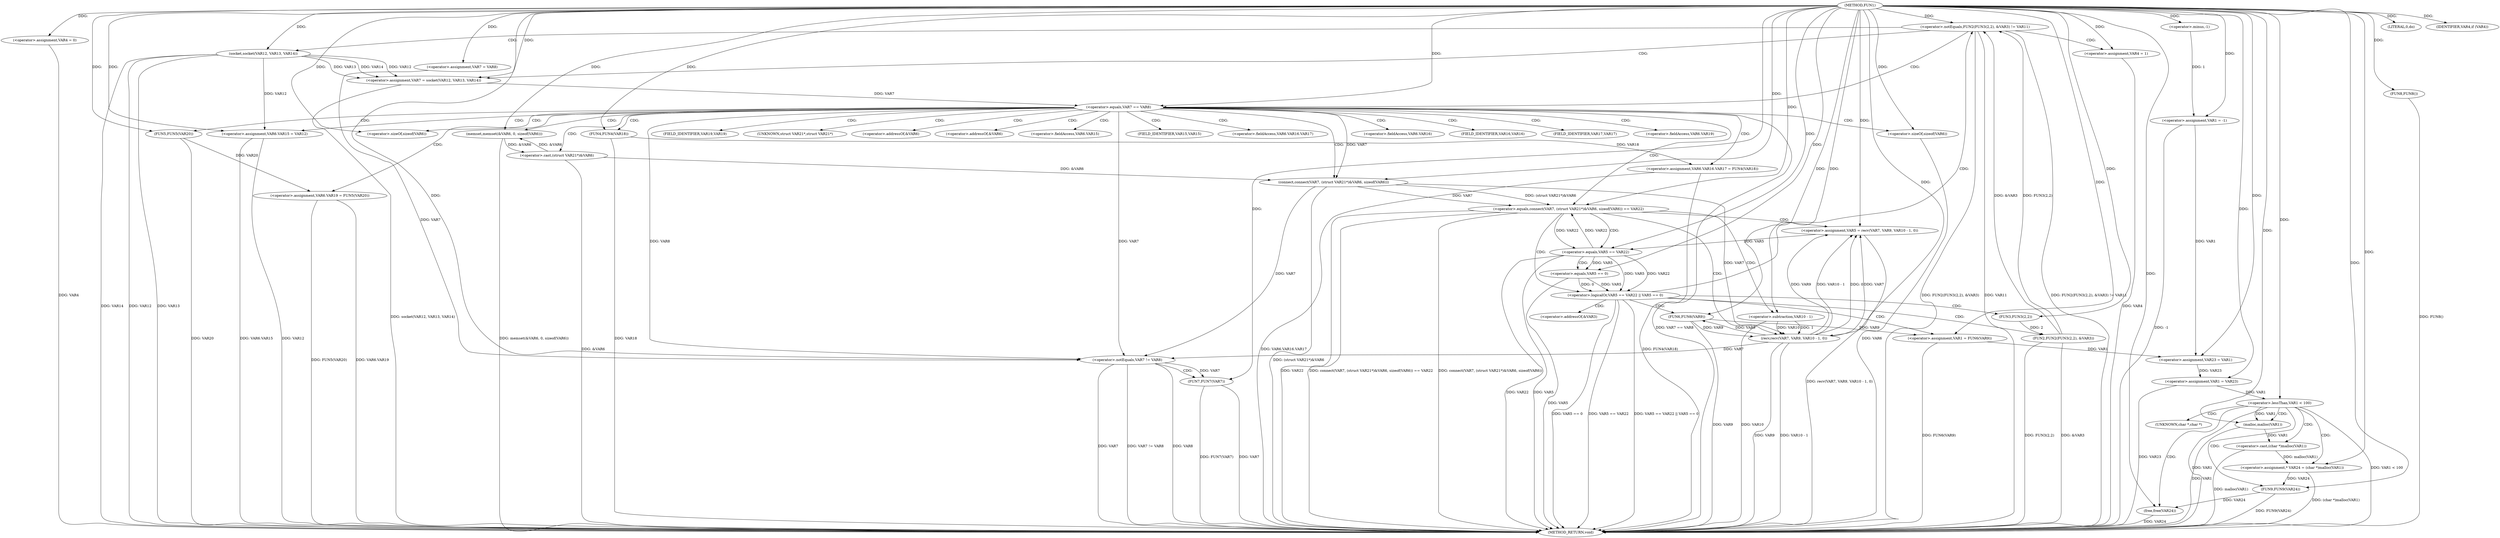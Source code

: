 digraph FUN1 {  
"1000100" [label = "(METHOD,FUN1)" ]
"1000246" [label = "(METHOD_RETURN,void)" ]
"1000103" [label = "(<operator>.assignment,VAR1 = -1)" ]
"1000105" [label = "(<operator>.minus,-1)" ]
"1000110" [label = "(<operator>.assignment,VAR4 = 0)" ]
"1000116" [label = "(<operator>.assignment,VAR7 = VAR8)" ]
"1000123" [label = "(<operator>.notEquals,FUN2(FUN3(2,2), &VAR3) != VAR11)" ]
"1000124" [label = "(FUN2,FUN2(FUN3(2,2), &VAR3))" ]
"1000125" [label = "(FUN3,FUN3(2,2))" ]
"1000133" [label = "(<operator>.assignment,VAR4 = 1)" ]
"1000136" [label = "(<operator>.assignment,VAR7 = socket(VAR12, VAR13, VAR14))" ]
"1000138" [label = "(socket,socket(VAR12, VAR13, VAR14))" ]
"1000143" [label = "(<operator>.equals,VAR7 == VAR8)" ]
"1000148" [label = "(memset,memset(&VAR6, 0, sizeof(VAR6)))" ]
"1000152" [label = "(<operator>.sizeOf,sizeof(VAR6))" ]
"1000154" [label = "(<operator>.assignment,VAR6.VAR15 = VAR12)" ]
"1000159" [label = "(<operator>.assignment,VAR6.VAR16.VAR17 = FUN4(VAR18))" ]
"1000165" [label = "(FUN4,FUN4(VAR18))" ]
"1000167" [label = "(<operator>.assignment,VAR6.VAR19 = FUN5(VAR20))" ]
"1000171" [label = "(FUN5,FUN5(VAR20))" ]
"1000174" [label = "(<operator>.equals,connect(VAR7, (struct VAR21*)&VAR6, sizeof(VAR6)) == VAR22)" ]
"1000175" [label = "(connect,connect(VAR7, (struct VAR21*)&VAR6, sizeof(VAR6)))" ]
"1000177" [label = "(<operator>.cast,(struct VAR21*)&VAR6)" ]
"1000181" [label = "(<operator>.sizeOf,sizeof(VAR6))" ]
"1000186" [label = "(<operator>.assignment,VAR5 = recv(VAR7, VAR9, VAR10 - 1, 0))" ]
"1000188" [label = "(recv,recv(VAR7, VAR9, VAR10 - 1, 0))" ]
"1000191" [label = "(<operator>.subtraction,VAR10 - 1)" ]
"1000196" [label = "(<operator>.logicalOr,VAR5 == VAR22 || VAR5 == 0)" ]
"1000197" [label = "(<operator>.equals,VAR5 == VAR22)" ]
"1000200" [label = "(<operator>.equals,VAR5 == 0)" ]
"1000205" [label = "(<operator>.assignment,VAR1 = FUN6(VAR9))" ]
"1000207" [label = "(FUN6,FUN6(VAR9))" ]
"1000209" [label = "(LITERAL,0,do)" ]
"1000211" [label = "(<operator>.notEquals,VAR7 != VAR8)" ]
"1000215" [label = "(FUN7,FUN7(VAR7))" ]
"1000218" [label = "(IDENTIFIER,VAR4,if (VAR4))" ]
"1000220" [label = "(FUN8,FUN8())" ]
"1000223" [label = "(<operator>.assignment,VAR23 = VAR1)" ]
"1000227" [label = "(<operator>.assignment,VAR1 = VAR23)" ]
"1000231" [label = "(<operator>.lessThan,VAR1 < 100)" ]
"1000236" [label = "(<operator>.assignment,* VAR24 = (char *)malloc(VAR1))" ]
"1000238" [label = "(<operator>.cast,(char *)malloc(VAR1))" ]
"1000240" [label = "(malloc,malloc(VAR1))" ]
"1000242" [label = "(FUN9,FUN9(VAR24))" ]
"1000244" [label = "(free,free(VAR24))" ]
"1000128" [label = "(<operator>.addressOf,&VAR3)" ]
"1000149" [label = "(<operator>.addressOf,&VAR6)" ]
"1000155" [label = "(<operator>.fieldAccess,VAR6.VAR15)" ]
"1000157" [label = "(FIELD_IDENTIFIER,VAR15,VAR15)" ]
"1000160" [label = "(<operator>.fieldAccess,VAR6.VAR16.VAR17)" ]
"1000161" [label = "(<operator>.fieldAccess,VAR6.VAR16)" ]
"1000163" [label = "(FIELD_IDENTIFIER,VAR16,VAR16)" ]
"1000164" [label = "(FIELD_IDENTIFIER,VAR17,VAR17)" ]
"1000168" [label = "(<operator>.fieldAccess,VAR6.VAR19)" ]
"1000170" [label = "(FIELD_IDENTIFIER,VAR19,VAR19)" ]
"1000178" [label = "(UNKNOWN,struct VAR21*,struct VAR21*)" ]
"1000179" [label = "(<operator>.addressOf,&VAR6)" ]
"1000239" [label = "(UNKNOWN,char *,char *)" ]
  "1000171" -> "1000246"  [ label = "DDG: VAR20"] 
  "1000188" -> "1000246"  [ label = "DDG: VAR9"] 
  "1000177" -> "1000246"  [ label = "DDG: &VAR6"] 
  "1000103" -> "1000246"  [ label = "DDG: -1"] 
  "1000188" -> "1000246"  [ label = "DDG: VAR10 - 1"] 
  "1000205" -> "1000246"  [ label = "DDG: FUN6(VAR9)"] 
  "1000231" -> "1000246"  [ label = "DDG: VAR1 < 100"] 
  "1000181" -> "1000246"  [ label = "DDG: VAR6"] 
  "1000186" -> "1000246"  [ label = "DDG: recv(VAR7, VAR9, VAR10 - 1, 0)"] 
  "1000167" -> "1000246"  [ label = "DDG: VAR6.VAR19"] 
  "1000123" -> "1000246"  [ label = "DDG: VAR11"] 
  "1000124" -> "1000246"  [ label = "DDG: FUN3(2,2)"] 
  "1000200" -> "1000246"  [ label = "DDG: VAR5"] 
  "1000196" -> "1000246"  [ label = "DDG: VAR5 == 0"] 
  "1000215" -> "1000246"  [ label = "DDG: VAR7"] 
  "1000238" -> "1000246"  [ label = "DDG: malloc(VAR1)"] 
  "1000236" -> "1000246"  [ label = "DDG: (char *)malloc(VAR1)"] 
  "1000159" -> "1000246"  [ label = "DDG: VAR6.VAR16.VAR17"] 
  "1000123" -> "1000246"  [ label = "DDG: FUN2(FUN3(2,2), &VAR3) != VAR11"] 
  "1000138" -> "1000246"  [ label = "DDG: VAR14"] 
  "1000138" -> "1000246"  [ label = "DDG: VAR12"] 
  "1000165" -> "1000246"  [ label = "DDG: VAR18"] 
  "1000138" -> "1000246"  [ label = "DDG: VAR13"] 
  "1000227" -> "1000246"  [ label = "DDG: VAR23"] 
  "1000154" -> "1000246"  [ label = "DDG: VAR6.VAR15"] 
  "1000133" -> "1000246"  [ label = "DDG: VAR4"] 
  "1000154" -> "1000246"  [ label = "DDG: VAR12"] 
  "1000207" -> "1000246"  [ label = "DDG: VAR9"] 
  "1000148" -> "1000246"  [ label = "DDG: memset(&VAR6, 0, sizeof(VAR6))"] 
  "1000211" -> "1000246"  [ label = "DDG: VAR7"] 
  "1000196" -> "1000246"  [ label = "DDG: VAR5 == VAR22"] 
  "1000197" -> "1000246"  [ label = "DDG: VAR22"] 
  "1000231" -> "1000246"  [ label = "DDG: VAR1"] 
  "1000211" -> "1000246"  [ label = "DDG: VAR8"] 
  "1000211" -> "1000246"  [ label = "DDG: VAR7 != VAR8"] 
  "1000143" -> "1000246"  [ label = "DDG: VAR7 == VAR8"] 
  "1000242" -> "1000246"  [ label = "DDG: FUN9(VAR24)"] 
  "1000220" -> "1000246"  [ label = "DDG: FUN8()"] 
  "1000167" -> "1000246"  [ label = "DDG: FUN5(VAR20)"] 
  "1000215" -> "1000246"  [ label = "DDG: FUN7(VAR7)"] 
  "1000175" -> "1000246"  [ label = "DDG: (struct VAR21*)&VAR6"] 
  "1000124" -> "1000246"  [ label = "DDG: &VAR3"] 
  "1000136" -> "1000246"  [ label = "DDG: socket(VAR12, VAR13, VAR14)"] 
  "1000244" -> "1000246"  [ label = "DDG: VAR24"] 
  "1000196" -> "1000246"  [ label = "DDG: VAR5 == VAR22 || VAR5 == 0"] 
  "1000240" -> "1000246"  [ label = "DDG: VAR1"] 
  "1000110" -> "1000246"  [ label = "DDG: VAR4"] 
  "1000174" -> "1000246"  [ label = "DDG: VAR22"] 
  "1000191" -> "1000246"  [ label = "DDG: VAR10"] 
  "1000174" -> "1000246"  [ label = "DDG: connect(VAR7, (struct VAR21*)&VAR6, sizeof(VAR6)) == VAR22"] 
  "1000174" -> "1000246"  [ label = "DDG: connect(VAR7, (struct VAR21*)&VAR6, sizeof(VAR6))"] 
  "1000123" -> "1000246"  [ label = "DDG: FUN2(FUN3(2,2), &VAR3)"] 
  "1000197" -> "1000246"  [ label = "DDG: VAR5"] 
  "1000159" -> "1000246"  [ label = "DDG: FUN4(VAR18)"] 
  "1000105" -> "1000103"  [ label = "DDG: 1"] 
  "1000100" -> "1000103"  [ label = "DDG: "] 
  "1000100" -> "1000105"  [ label = "DDG: "] 
  "1000100" -> "1000110"  [ label = "DDG: "] 
  "1000100" -> "1000116"  [ label = "DDG: "] 
  "1000124" -> "1000123"  [ label = "DDG: FUN3(2,2)"] 
  "1000124" -> "1000123"  [ label = "DDG: &VAR3"] 
  "1000125" -> "1000124"  [ label = "DDG: 2"] 
  "1000100" -> "1000125"  [ label = "DDG: "] 
  "1000100" -> "1000123"  [ label = "DDG: "] 
  "1000100" -> "1000133"  [ label = "DDG: "] 
  "1000138" -> "1000136"  [ label = "DDG: VAR12"] 
  "1000138" -> "1000136"  [ label = "DDG: VAR13"] 
  "1000138" -> "1000136"  [ label = "DDG: VAR14"] 
  "1000100" -> "1000136"  [ label = "DDG: "] 
  "1000100" -> "1000138"  [ label = "DDG: "] 
  "1000136" -> "1000143"  [ label = "DDG: VAR7"] 
  "1000100" -> "1000143"  [ label = "DDG: "] 
  "1000177" -> "1000148"  [ label = "DDG: &VAR6"] 
  "1000100" -> "1000148"  [ label = "DDG: "] 
  "1000100" -> "1000152"  [ label = "DDG: "] 
  "1000138" -> "1000154"  [ label = "DDG: VAR12"] 
  "1000100" -> "1000154"  [ label = "DDG: "] 
  "1000165" -> "1000159"  [ label = "DDG: VAR18"] 
  "1000100" -> "1000165"  [ label = "DDG: "] 
  "1000171" -> "1000167"  [ label = "DDG: VAR20"] 
  "1000100" -> "1000171"  [ label = "DDG: "] 
  "1000175" -> "1000174"  [ label = "DDG: VAR7"] 
  "1000175" -> "1000174"  [ label = "DDG: (struct VAR21*)&VAR6"] 
  "1000143" -> "1000175"  [ label = "DDG: VAR7"] 
  "1000100" -> "1000175"  [ label = "DDG: "] 
  "1000177" -> "1000175"  [ label = "DDG: &VAR6"] 
  "1000148" -> "1000177"  [ label = "DDG: &VAR6"] 
  "1000100" -> "1000181"  [ label = "DDG: "] 
  "1000197" -> "1000174"  [ label = "DDG: VAR22"] 
  "1000100" -> "1000174"  [ label = "DDG: "] 
  "1000188" -> "1000186"  [ label = "DDG: VAR7"] 
  "1000188" -> "1000186"  [ label = "DDG: VAR9"] 
  "1000188" -> "1000186"  [ label = "DDG: VAR10 - 1"] 
  "1000188" -> "1000186"  [ label = "DDG: 0"] 
  "1000100" -> "1000186"  [ label = "DDG: "] 
  "1000175" -> "1000188"  [ label = "DDG: VAR7"] 
  "1000100" -> "1000188"  [ label = "DDG: "] 
  "1000207" -> "1000188"  [ label = "DDG: VAR9"] 
  "1000191" -> "1000188"  [ label = "DDG: VAR10"] 
  "1000191" -> "1000188"  [ label = "DDG: 1"] 
  "1000100" -> "1000191"  [ label = "DDG: "] 
  "1000197" -> "1000196"  [ label = "DDG: VAR5"] 
  "1000197" -> "1000196"  [ label = "DDG: VAR22"] 
  "1000186" -> "1000197"  [ label = "DDG: VAR5"] 
  "1000100" -> "1000197"  [ label = "DDG: "] 
  "1000174" -> "1000197"  [ label = "DDG: VAR22"] 
  "1000200" -> "1000196"  [ label = "DDG: VAR5"] 
  "1000200" -> "1000196"  [ label = "DDG: 0"] 
  "1000197" -> "1000200"  [ label = "DDG: VAR5"] 
  "1000100" -> "1000200"  [ label = "DDG: "] 
  "1000207" -> "1000205"  [ label = "DDG: VAR9"] 
  "1000100" -> "1000205"  [ label = "DDG: "] 
  "1000188" -> "1000207"  [ label = "DDG: VAR9"] 
  "1000100" -> "1000207"  [ label = "DDG: "] 
  "1000100" -> "1000209"  [ label = "DDG: "] 
  "1000116" -> "1000211"  [ label = "DDG: VAR7"] 
  "1000188" -> "1000211"  [ label = "DDG: VAR7"] 
  "1000143" -> "1000211"  [ label = "DDG: VAR7"] 
  "1000175" -> "1000211"  [ label = "DDG: VAR7"] 
  "1000100" -> "1000211"  [ label = "DDG: "] 
  "1000143" -> "1000211"  [ label = "DDG: VAR8"] 
  "1000211" -> "1000215"  [ label = "DDG: VAR7"] 
  "1000100" -> "1000215"  [ label = "DDG: "] 
  "1000100" -> "1000218"  [ label = "DDG: "] 
  "1000100" -> "1000220"  [ label = "DDG: "] 
  "1000103" -> "1000223"  [ label = "DDG: VAR1"] 
  "1000205" -> "1000223"  [ label = "DDG: VAR1"] 
  "1000100" -> "1000223"  [ label = "DDG: "] 
  "1000223" -> "1000227"  [ label = "DDG: VAR23"] 
  "1000100" -> "1000227"  [ label = "DDG: "] 
  "1000227" -> "1000231"  [ label = "DDG: VAR1"] 
  "1000100" -> "1000231"  [ label = "DDG: "] 
  "1000238" -> "1000236"  [ label = "DDG: malloc(VAR1)"] 
  "1000100" -> "1000236"  [ label = "DDG: "] 
  "1000240" -> "1000238"  [ label = "DDG: VAR1"] 
  "1000231" -> "1000240"  [ label = "DDG: VAR1"] 
  "1000100" -> "1000240"  [ label = "DDG: "] 
  "1000236" -> "1000242"  [ label = "DDG: VAR24"] 
  "1000100" -> "1000242"  [ label = "DDG: "] 
  "1000242" -> "1000244"  [ label = "DDG: VAR24"] 
  "1000100" -> "1000244"  [ label = "DDG: "] 
  "1000123" -> "1000133"  [ label = "CDG: "] 
  "1000123" -> "1000136"  [ label = "CDG: "] 
  "1000123" -> "1000143"  [ label = "CDG: "] 
  "1000123" -> "1000138"  [ label = "CDG: "] 
  "1000143" -> "1000164"  [ label = "CDG: "] 
  "1000143" -> "1000174"  [ label = "CDG: "] 
  "1000143" -> "1000161"  [ label = "CDG: "] 
  "1000143" -> "1000152"  [ label = "CDG: "] 
  "1000143" -> "1000148"  [ label = "CDG: "] 
  "1000143" -> "1000165"  [ label = "CDG: "] 
  "1000143" -> "1000157"  [ label = "CDG: "] 
  "1000143" -> "1000149"  [ label = "CDG: "] 
  "1000143" -> "1000163"  [ label = "CDG: "] 
  "1000143" -> "1000168"  [ label = "CDG: "] 
  "1000143" -> "1000178"  [ label = "CDG: "] 
  "1000143" -> "1000159"  [ label = "CDG: "] 
  "1000143" -> "1000167"  [ label = "CDG: "] 
  "1000143" -> "1000175"  [ label = "CDG: "] 
  "1000143" -> "1000155"  [ label = "CDG: "] 
  "1000143" -> "1000154"  [ label = "CDG: "] 
  "1000143" -> "1000160"  [ label = "CDG: "] 
  "1000143" -> "1000170"  [ label = "CDG: "] 
  "1000143" -> "1000171"  [ label = "CDG: "] 
  "1000143" -> "1000179"  [ label = "CDG: "] 
  "1000143" -> "1000177"  [ label = "CDG: "] 
  "1000143" -> "1000181"  [ label = "CDG: "] 
  "1000174" -> "1000191"  [ label = "CDG: "] 
  "1000174" -> "1000197"  [ label = "CDG: "] 
  "1000174" -> "1000186"  [ label = "CDG: "] 
  "1000174" -> "1000196"  [ label = "CDG: "] 
  "1000174" -> "1000188"  [ label = "CDG: "] 
  "1000196" -> "1000207"  [ label = "CDG: "] 
  "1000196" -> "1000205"  [ label = "CDG: "] 
  "1000196" -> "1000125"  [ label = "CDG: "] 
  "1000196" -> "1000128"  [ label = "CDG: "] 
  "1000196" -> "1000123"  [ label = "CDG: "] 
  "1000196" -> "1000124"  [ label = "CDG: "] 
  "1000197" -> "1000200"  [ label = "CDG: "] 
  "1000211" -> "1000215"  [ label = "CDG: "] 
  "1000231" -> "1000239"  [ label = "CDG: "] 
  "1000231" -> "1000238"  [ label = "CDG: "] 
  "1000231" -> "1000244"  [ label = "CDG: "] 
  "1000231" -> "1000236"  [ label = "CDG: "] 
  "1000231" -> "1000242"  [ label = "CDG: "] 
  "1000231" -> "1000240"  [ label = "CDG: "] 
}
